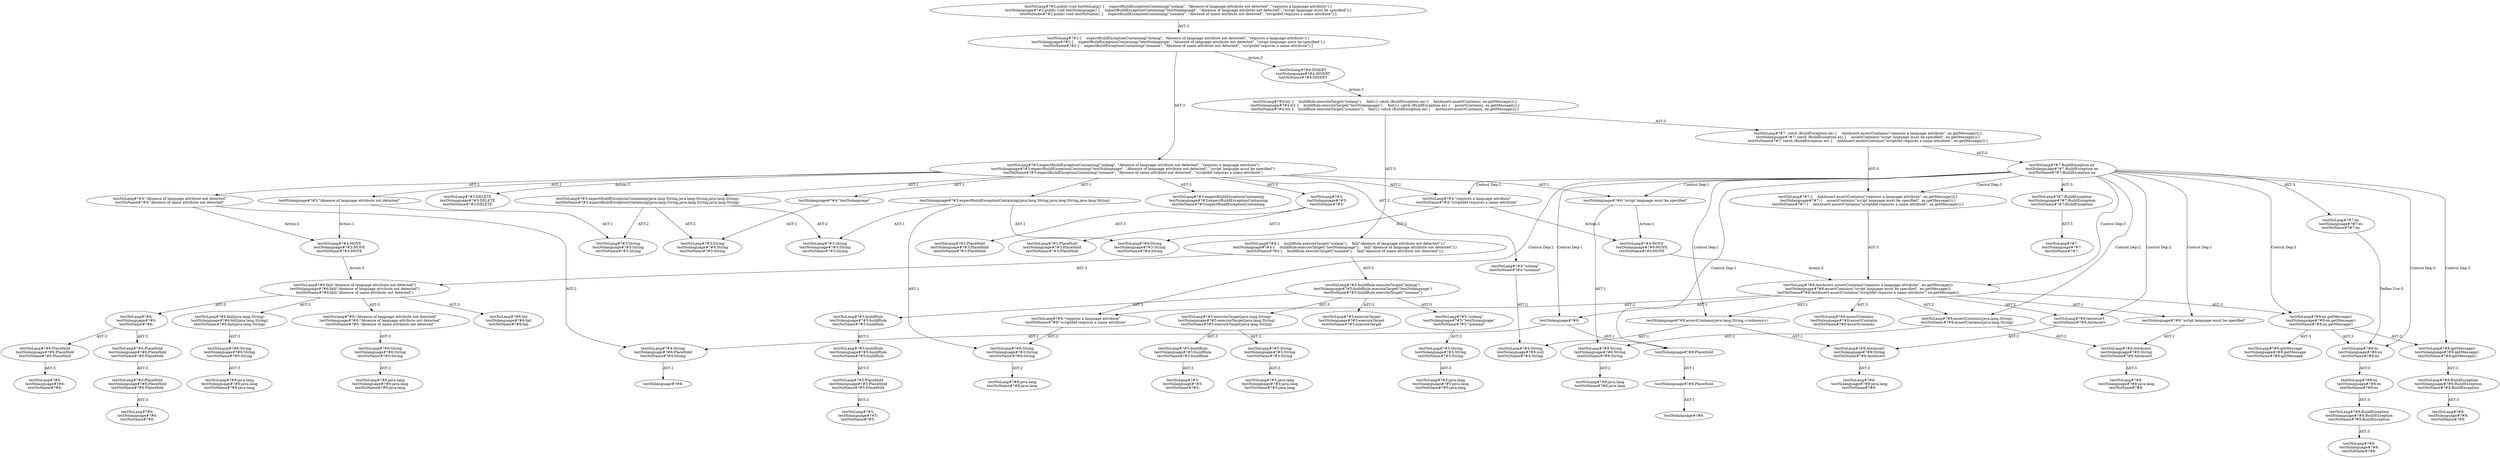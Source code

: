 digraph "Pattern" {
0 [label="testNoLang#?#3:DELETE
testNolanguage#?#3:DELETE
testNoName#?#3:DELETE" shape=ellipse]
1 [label="testNoLang#?#3:expectBuildExceptionContaining(\"nolang\", \"Absence of language attribute not detected\", \"requires a language attribute\")
testNolanguage#?#3:expectBuildExceptionContaining(\"testNolanguage\", \"Absence of language attribute not detected\", \"script language must be specified\")
testNoName#?#3:expectBuildExceptionContaining(\"noname\", \"Absence of name attribute not detected\", \"scriptdef requires a name attribute\")" shape=ellipse]
2 [label="testNoLang#?#2:\{\
    expectBuildExceptionContaining(\"nolang\", \"Absence of language attribute not detected\", \"requires a language attribute\");\
\}
testNolanguage#?#2:\{\
    expectBuildExceptionContaining(\"testNolanguage\", \"Absence of language attribute not detected\", \"script language must be specified\");\
\}
testNoName#?#2:\{\
    expectBuildExceptionContaining(\"noname\", \"Absence of name attribute not detected\", \"scriptdef requires a name attribute\");\
\}" shape=ellipse]
3 [label="testNoLang#?#2:public void testNoLang() \{\
    expectBuildExceptionContaining(\"nolang\", \"Absence of language attribute not detected\", \"requires a language attribute\");\
\}
testNolanguage#?#2:public void testNolanguage() \{\
    expectBuildExceptionContaining(\"testNolanguage\", \"Absence of language attribute not detected\", \"script language must be specified\");\
\}
testNoName#?#2:public void testNoName() \{\
    expectBuildExceptionContaining(\"noname\", \"Absence of name attribute not detected\", \"scriptdef requires a name attribute\");\
\}" shape=ellipse]
4 [label="testNoLang#?#4:INSERT
testNolanguage#?#4:INSERT
testNoName#?#4:INSERT" shape=ellipse]
5 [label="testNoLang#?#4:try \{\
    buildRule.executeTarget(\"nolang\");\
    fail();\
\} catch (BuildException ex) \{\
    AntAssert.assertContains(, ex.getMessage());\
\}
testNolanguage#?#4:try \{\
    buildRule.executeTarget(\"testNolanguage\");\
    fail();\
\} catch (BuildException ex) \{\
    assertContains(, ex.getMessage());\
\}
testNoName#?#4:try \{\
    buildRule.executeTarget(\"noname\");\
    fail();\
\} catch (BuildException ex) \{\
    AntAssert.assertContains(, ex.getMessage());\
\}" shape=ellipse]
6 [label="testNoLang#?#4:\{\
    buildRule.executeTarget(\"nolang\");\
    fail(\"Absence of language attribute not detected\");\
\}
testNolanguage#?#4:\{\
    buildRule.executeTarget(\"testNolanguage\");\
    fail(\"Absence of language attribute not detected\");\
\}
testNoName#?#4:\{\
    buildRule.executeTarget(\"noname\");\
    fail(\"Absence of name attribute not detected\");\
\}" shape=ellipse]
7 [label="testNoLang#?#5:buildRule.executeTarget(\"nolang\")
testNolanguage#?#5:buildRule.executeTarget(\"testNolanguage\")
testNoName#?#5:buildRule.executeTarget(\"noname\")" shape=ellipse]
8 [label="testNoLang#?#5:executeTarget
testNolanguage#?#5:executeTarget
testNoName#?#5:executeTarget" shape=ellipse]
9 [label="testNoLang#?#5:buildRule
testNolanguage#?#5:buildRule
testNoName#?#5:buildRule" shape=ellipse]
10 [label="testNoLang#?#5:buildRule
testNolanguage#?#5:buildRule
testNoName#?#5:buildRule" shape=ellipse]
11 [label="testNoLang#?#5:PlaceHold
testNolanguage#?#5:PlaceHold
testNoName#?#5:PlaceHold" shape=ellipse]
12 [label="testNoLang#?#5:
testNolanguage#?#5:
testNoName#?#5:" shape=ellipse]
13 [label="testNoLang#?#5:executeTarget(java.lang.String)
testNolanguage#?#5:executeTarget(java.lang.String)
testNoName#?#5:executeTarget(java.lang.String)" shape=ellipse]
14 [label="testNoLang#?#5:buildRule
testNolanguage#?#5:buildRule
testNoName#?#5:buildRule" shape=ellipse]
15 [label="testNoLang#?#5:
testNolanguage#?#5:
testNoName#?#5:" shape=ellipse]
16 [label="testNoLang#?#5:String
testNolanguage#?#5:String
testNoName#?#5:String" shape=ellipse]
17 [label="testNoLang#?#5:java.lang
testNolanguage#?#5:java.lang
testNoName#?#5:java.lang" shape=ellipse]
18 [label="testNoLang#?#5:\"nolang\"
testNolanguage#?#5:\"testNolanguage\"
testNoName#?#5:\"noname\"" shape=ellipse]
19 [label="testNoLang#?#5:String
testNolanguage#?#5:String
testNoName#?#5:String" shape=ellipse]
20 [label="testNoLang#?#5:java.lang
testNolanguage#?#5:java.lang
testNoName#?#5:java.lang" shape=ellipse]
21 [label="testNoLang#?#6:fail(\"Absence of language attribute not detected\")
testNolanguage#?#6:fail(\"Absence of language attribute not detected\")
testNoName#?#6:fail(\"Absence of name attribute not detected\")" shape=ellipse]
22 [label="testNoLang#?#6:fail
testNolanguage#?#6:fail
testNoName#?#6:fail" shape=ellipse]
23 [label="testNoLang#?#6:
testNolanguage#?#6:
testNoName#?#6:" shape=ellipse]
24 [label="testNoLang#?#6:PlaceHold
testNolanguage#?#6:PlaceHold
testNoName#?#6:PlaceHold" shape=ellipse]
25 [label="testNoLang#?#6:
testNolanguage#?#6:
testNoName#?#6:" shape=ellipse]
26 [label="testNoLang#?#6:PlaceHold
testNolanguage#?#6:PlaceHold
testNoName#?#6:PlaceHold" shape=ellipse]
27 [label="testNoLang#?#6:PlaceHold
testNolanguage#?#6:PlaceHold
testNoName#?#6:PlaceHold" shape=ellipse]
28 [label="testNoLang#?#6:
testNolanguage#?#6:
testNoName#?#6:" shape=ellipse]
29 [label="testNoLang#?#6:fail(java.lang.String)
testNolanguage#?#6:fail(java.lang.String)
testNoName#?#6:fail(java.lang.String)" shape=ellipse]
30 [label="testNoLang#?#6:String
testNolanguage#?#6:String
testNoName#?#6:String" shape=ellipse]
31 [label="testNoLang#?#6:java.lang
testNolanguage#?#6:java.lang
testNoName#?#6:java.lang" shape=ellipse]
32 [label="testNoLang#?#6:\"Absence of language attribute not detected\"
testNolanguage#?#6:\"Absence of language attribute not detected\"
testNoName#?#6:\"Absence of name attribute not detected\"" shape=ellipse]
33 [label="testNoLang#?#6:String
testNolanguage#?#6:String
testNoName#?#6:String" shape=ellipse]
34 [label="testNoLang#?#6:java.lang
testNolanguage#?#6:java.lang
testNoName#?#6:java.lang" shape=ellipse]
35 [label="testNoLang#?#7: catch (BuildException ex) \{\
    AntAssert.assertContains(\"requires a language attribute\", ex.getMessage());\
\}
testNolanguage#?#7: catch (BuildException ex) \{\
    assertContains(\"script language must be specified\", ex.getMessage());\
\}
testNoName#?#7: catch (BuildException ex) \{\
    AntAssert.assertContains(\"scriptdef requires a name attribute\", ex.getMessage());\
\}" shape=ellipse]
36 [label="testNoLang#?#7:BuildException ex
testNolanguage#?#7:BuildException ex
testNoName#?#7:BuildException ex" shape=ellipse]
37 [label="testNoLang#?#7:ex
testNolanguage#?#7:ex
testNoName#?#7:ex" shape=ellipse]
38 [label="testNoLang#?#8:ex
testNolanguage#?#8:ex
testNoName#?#8:ex" shape=ellipse]
39 [label="testNoLang#?#8:ex
testNolanguage#?#8:ex
testNoName#?#8:ex" shape=ellipse]
40 [label="testNoLang#?#8:BuildException
testNolanguage#?#8:BuildException
testNoName#?#8:BuildException" shape=ellipse]
41 [label="testNoLang#?#8:
testNolanguage#?#8:
testNoName#?#8:" shape=ellipse]
42 [label="testNoLang#?#7:BuildException
testNolanguage#?#7:BuildException
testNoName#?#7:BuildException" shape=ellipse]
43 [label="testNoLang#?#7:
testNolanguage#?#7:
testNoName#?#7:" shape=ellipse]
44 [label="testNoLang#?#7:\{\
    AntAssert.assertContains(\"requires a language attribute\", ex.getMessage());\
\}
testNolanguage#?#7:\{\
    assertContains(\"script language must be specified\", ex.getMessage());\
\}
testNoName#?#7:\{\
    AntAssert.assertContains(\"scriptdef requires a name attribute\", ex.getMessage());\
\}" shape=ellipse]
45 [label="testNoLang#?#8:AntAssert.assertContains(\"requires a language attribute\", ex.getMessage())
testNolanguage#?#8:assertContains(\"script language must be specified\", ex.getMessage())
testNoName#?#8:AntAssert.assertContains(\"scriptdef requires a name attribute\", ex.getMessage())" shape=ellipse]
46 [label="testNoLang#?#8:assertContains
testNolanguage#?#8:assertContains
testNoName#?#8:assertContains" shape=ellipse]
47 [label="testNoLang#?#8:AntAssert
testNoName#?#8:AntAssert" shape=ellipse]
48 [label="testNoLang#?#8:AntAssert
testNolanguage#?#8:String
testNoName#?#8:AntAssert" shape=ellipse]
49 [label="testNoLang#?#8:
testNolanguage#?#8:java.lang
testNoName#?#8:" shape=ellipse]
50 [label="testNoLang#?#8:assertContains(java.lang.String)
testNoName#?#8:assertContains(java.lang.String)" shape=ellipse]
51 [label="testNoLang#?#8:AntAssert
testNolanguage#?#8:String
testNoName#?#8:AntAssert" shape=ellipse]
52 [label="testNoLang#?#8:
testNolanguage#?#8:java.lang
testNoName#?#8:" shape=ellipse]
53 [label="testNoLang#?#8:String
testNolanguage#?#6:String
testNoName#?#8:String" shape=ellipse]
54 [label="testNoLang#?#8:java.lang
testNoName#?#8:java.lang" shape=ellipse]
55 [label="testNoLang#?#8:\"requires a language attribute\"
testNoName#?#8:\"scriptdef requires a name attribute\"" shape=ellipse]
56 [label="testNoLang#?#8:String
testNolanguage#?#3:String
testNoName#?#8:String" shape=ellipse]
57 [label="testNoLang#?#8:java.lang
testNoName#?#8:java.lang" shape=ellipse]
58 [label="testNoLang#?#8:ex.getMessage()
testNolanguage#?#8:ex.getMessage()
testNoName#?#8:ex.getMessage()" shape=ellipse]
59 [label="testNoLang#?#8:getMessage
testNolanguage#?#8:getMessage
testNoName#?#8:getMessage" shape=ellipse]
60 [label="testNoLang#?#8:getMessage()
testNolanguage#?#8:getMessage()
testNoName#?#8:getMessage()" shape=ellipse]
61 [label="testNoLang#?#8:BuildException
testNolanguage#?#8:BuildException
testNoName#?#8:BuildException" shape=ellipse]
62 [label="testNoLang#?#8:
testNolanguage#?#8:
testNoName#?#8:" shape=ellipse]
63 [label="testNoLang#?#4:\"requires a language attribute\"
testNoName#?#4:\"scriptdef requires a name attribute\"" shape=ellipse]
64 [label="testNoLang#?#4:String
testNolanguage#?#3:String
testNoName#?#4:String" shape=ellipse]
65 [label="testNoLang#?#4:MOVE
testNolanguage#?#6:MOVE
testNoName#?#4:MOVE" shape=ellipse]
66 [label="testNoLang#?#3:expectBuildExceptionContaining
testNolanguage#?#3:expectBuildExceptionContaining
testNoName#?#3:expectBuildExceptionContaining" shape=ellipse]
67 [label="testNoLang#?#3:
testNolanguage#?#3:
testNoName#?#3:" shape=ellipse]
68 [label="testNoLang#?#3:PlaceHold
testNolanguage#?#3:PlaceHold
testNoName#?#3:PlaceHold" shape=ellipse]
69 [label="testNoLang#?#3:PlaceHold
testNolanguage#?#3:PlaceHold
testNoName#?#3:PlaceHold" shape=ellipse]
70 [label="testNoLang#?#3:expectBuildExceptionContaining(java.lang.String,java.lang.String,java.lang.String)
testNoName#?#3:expectBuildExceptionContaining(java.lang.String,java.lang.String,java.lang.String)" shape=ellipse]
71 [label="testNoLang#?#3:String
testNolanguage#?#3:String
testNoName#?#3:String" shape=ellipse]
72 [label="testNoLang#?#3:String
testNolanguage#?#4:String
testNoName#?#3:String" shape=ellipse]
73 [label="testNoLang#?#3:String
testNolanguage#?#5:String
testNoName#?#3:String" shape=ellipse]
74 [label="testNoLang#?#4:\"nolang\"
testNoName#?#4:\"noname\"" shape=ellipse]
75 [label="testNoLang#?#4:String
testNolanguage#?#8:null
testNoName#?#4:String" shape=ellipse]
76 [label="testNoLang#?#4:\"Absence of language attribute not detected\"
testNoName#?#4:\"Absence of name attribute not detected\"" shape=ellipse]
77 [label="testNoLang#?#4:String
testNolanguage#?#8:PlaceHold
testNoName#?#4:String" shape=ellipse]
78 [label="testNoLang#?#4:MOVE
testNolanguage#?#5:MOVE
testNoName#?#4:MOVE" shape=ellipse]
79 [label="testNolanguage#?#8:" shape=ellipse]
80 [label="testNolanguage#?#8:" shape=ellipse]
81 [label="testNolanguage#?#8:PlaceHold" shape=ellipse]
82 [label="testNolanguage#?#8:\"script language must be specified\"" shape=ellipse]
83 [label="testNolanguage#?#5:\"Absence of language attribute not detected\"" shape=ellipse]
84 [label="testNolanguage#?#4:\"testNolanguage\"" shape=ellipse]
85 [label="testNolanguage#?#8:assertContains(java.lang.String,<unknown>)" shape=ellipse]
86 [label="testNolanguage#?#8:" shape=ellipse]
87 [label="testNolanguage#?#8:PlaceHold" shape=ellipse]
88 [label="testNolanguage#?#6:\"script language must be specified\"" shape=ellipse]
89 [label="testNolanguage#?#3:expectBuildExceptionContaining(java.lang.String,java.lang.String,java.lang.String)" shape=ellipse]
1 -> 0 [label="Action:3"];
1 -> 66 [label="AST:3"];
1 -> 67 [label="AST:3"];
1 -> 70 [label="AST:2"];
1 -> 74 [label="AST:2"];
1 -> 76 [label="AST:2"];
1 -> 63 [label="AST:2"];
1 -> 83 [label="AST:1"];
1 -> 84 [label="AST:1"];
1 -> 88 [label="AST:1"];
1 -> 89 [label="AST:1"];
2 -> 1 [label="AST:3"];
2 -> 4 [label="Action:3"];
3 -> 2 [label="AST:3"];
4 -> 5 [label="Action:3"];
5 -> 6 [label="AST:3"];
5 -> 35 [label="AST:3"];
6 -> 7 [label="AST:3"];
6 -> 21 [label="AST:3"];
7 -> 8 [label="AST:3"];
7 -> 9 [label="AST:3"];
7 -> 13 [label="AST:3"];
7 -> 18 [label="AST:3"];
9 -> 10 [label="AST:3"];
10 -> 11 [label="AST:3"];
11 -> 12 [label="AST:3"];
13 -> 14 [label="AST:3"];
13 -> 16 [label="AST:3"];
14 -> 15 [label="AST:3"];
16 -> 17 [label="AST:3"];
18 -> 19 [label="AST:3"];
19 -> 20 [label="AST:3"];
21 -> 22 [label="AST:3"];
21 -> 23 [label="AST:3"];
21 -> 29 [label="AST:3"];
21 -> 32 [label="AST:3"];
23 -> 24 [label="AST:3"];
23 -> 26 [label="AST:3"];
24 -> 25 [label="AST:3"];
26 -> 27 [label="AST:3"];
27 -> 28 [label="AST:3"];
29 -> 30 [label="AST:3"];
30 -> 31 [label="AST:3"];
32 -> 33 [label="AST:3"];
33 -> 34 [label="AST:3"];
35 -> 36 [label="AST:3"];
35 -> 44 [label="AST:3"];
36 -> 37 [label="AST:3"];
36 -> 42 [label="AST:3"];
36 -> 44 [label="Control Dep:3"];
36 -> 45 [label="Control Dep:3"];
36 -> 50 [label="Control Dep:2"];
36 -> 47 [label="Control Dep:2"];
36 -> 55 [label="Control Dep:2"];
36 -> 58 [label="Control Dep:3"];
36 -> 60 [label="Control Dep:3"];
36 -> 38 [label="Control Dep:3"];
36 -> 63 [label="Control Dep:2"];
36 -> 79 [label="Control Dep:1"];
36 -> 81 [label="Control Dep:1"];
36 -> 82 [label="Control Dep:1"];
36 -> 85 [label="Control Dep:1"];
36 -> 88 [label="Control Dep:1"];
37 -> 38 [label="Define Use:3"];
38 -> 39 [label="AST:3"];
39 -> 40 [label="AST:3"];
40 -> 41 [label="AST:3"];
42 -> 43 [label="AST:3"];
44 -> 45 [label="AST:3"];
45 -> 46 [label="AST:3"];
45 -> 47 [label="AST:2"];
45 -> 50 [label="AST:2"];
45 -> 55 [label="AST:2"];
45 -> 58 [label="AST:3"];
45 -> 79 [label="AST:1"];
45 -> 82 [label="AST:1"];
45 -> 85 [label="AST:1"];
47 -> 48 [label="AST:2"];
48 -> 49 [label="AST:3"];
50 -> 51 [label="AST:2"];
50 -> 53 [label="AST:2"];
51 -> 52 [label="AST:3"];
53 -> 54 [label="AST:2"];
55 -> 56 [label="AST:2"];
56 -> 57 [label="AST:2"];
58 -> 38 [label="AST:3"];
58 -> 59 [label="AST:3"];
58 -> 60 [label="AST:3"];
60 -> 61 [label="AST:3"];
61 -> 62 [label="AST:3"];
63 -> 64 [label="AST:2"];
63 -> 65 [label="Action:2"];
65 -> 45 [label="Action:3"];
67 -> 68 [label="AST:3"];
67 -> 69 [label="AST:3"];
70 -> 71 [label="AST:2"];
70 -> 72 [label="AST:2"];
70 -> 73 [label="AST:2"];
74 -> 75 [label="AST:2"];
76 -> 77 [label="AST:2"];
76 -> 78 [label="Action:2"];
77 -> 86 [label="AST:1"];
78 -> 21 [label="Action:3"];
79 -> 77 [label="AST:1"];
79 -> 81 [label="AST:1"];
81 -> 87 [label="AST:1"];
82 -> 51 [label="AST:1"];
83 -> 73 [label="AST:1"];
83 -> 78 [label="Action:1"];
84 -> 72 [label="AST:1"];
85 -> 48 [label="AST:1"];
85 -> 75 [label="AST:1"];
87 -> 80 [label="AST:1"];
88 -> 53 [label="AST:1"];
88 -> 65 [label="Action:1"];
89 -> 56 [label="AST:1"];
89 -> 64 [label="AST:1"];
89 -> 71 [label="AST:1"];
}